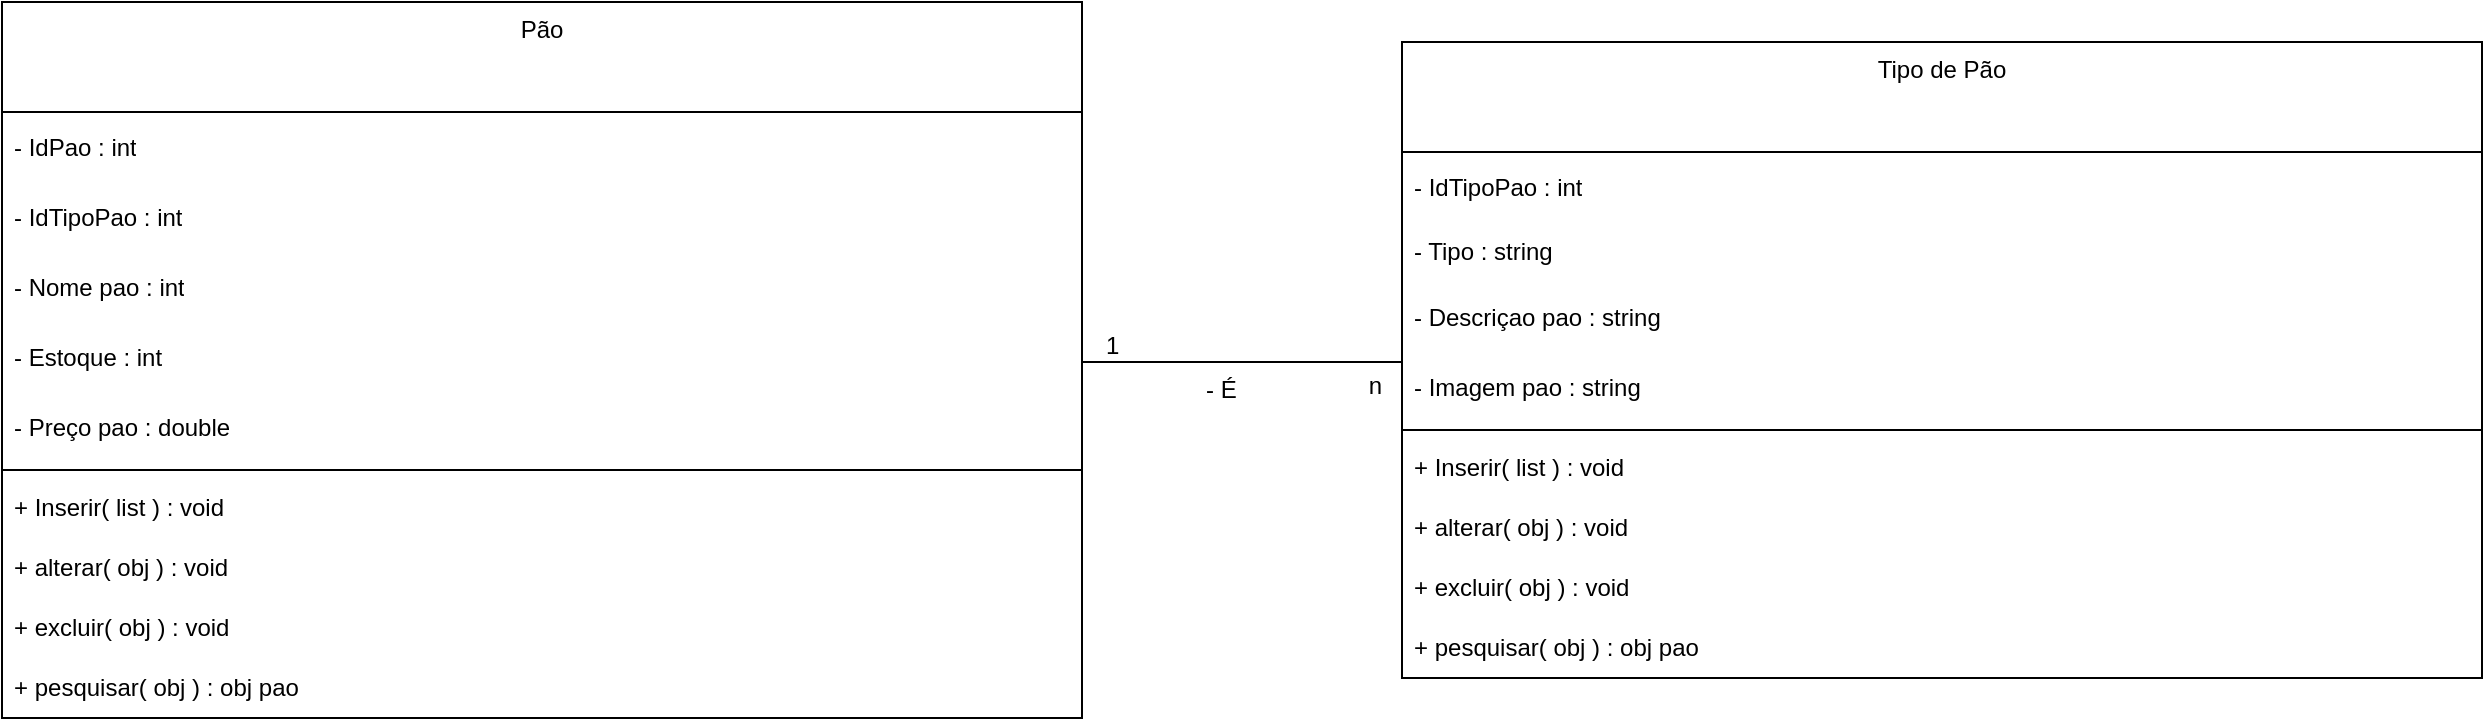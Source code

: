 <mxfile version="21.6.9" type="github">
  <diagram name="Página-1" id="tgWVo5uK4F6GuyLVSYW2">
    <mxGraphModel dx="1434" dy="910" grid="1" gridSize="10" guides="1" tooltips="1" connect="1" arrows="1" fold="1" page="1" pageScale="1" pageWidth="1920" pageHeight="1200" math="0" shadow="0">
      <root>
        <mxCell id="0" />
        <mxCell id="1" parent="0" />
        <mxCell id="wqTiMcuJJPnzFnuZAznY-1" value="Pão" style="swimlane;fontStyle=0;align=center;verticalAlign=top;childLayout=stackLayout;horizontal=1;startSize=55;horizontalStack=0;resizeParent=1;resizeParentMax=0;resizeLast=0;collapsible=0;marginBottom=0;html=1;whiteSpace=wrap;" parent="1" vertex="1">
          <mxGeometry x="40" y="10" width="540" height="358" as="geometry" />
        </mxCell>
        <mxCell id="wqTiMcuJJPnzFnuZAznY-23" value="- IdPao : int" style="text;html=1;strokeColor=none;fillColor=none;align=left;verticalAlign=middle;spacingLeft=4;spacingRight=4;overflow=hidden;rotatable=0;points=[[0,0.5],[1,0.5]];portConstraint=eastwest;whiteSpace=wrap;" parent="wqTiMcuJJPnzFnuZAznY-1" vertex="1">
          <mxGeometry y="55" width="540" height="35" as="geometry" />
        </mxCell>
        <mxCell id="wqTiMcuJJPnzFnuZAznY-11" value="- IdTipoPao : int" style="text;html=1;strokeColor=none;fillColor=none;align=left;verticalAlign=middle;spacingLeft=4;spacingRight=4;overflow=hidden;rotatable=0;points=[[0,0.5],[1,0.5]];portConstraint=eastwest;whiteSpace=wrap;" parent="wqTiMcuJJPnzFnuZAznY-1" vertex="1">
          <mxGeometry y="90" width="540" height="35" as="geometry" />
        </mxCell>
        <mxCell id="ot_1vHmXHA6oFnF6188Q-32" value="- Nome pao : int" style="text;html=1;strokeColor=none;fillColor=none;align=left;verticalAlign=middle;spacingLeft=4;spacingRight=4;overflow=hidden;rotatable=0;points=[[0,0.5],[1,0.5]];portConstraint=eastwest;whiteSpace=wrap;" parent="wqTiMcuJJPnzFnuZAznY-1" vertex="1">
          <mxGeometry y="125" width="540" height="35" as="geometry" />
        </mxCell>
        <mxCell id="wqTiMcuJJPnzFnuZAznY-24" value="- Estoque : int" style="text;html=1;strokeColor=none;fillColor=none;align=left;verticalAlign=middle;spacingLeft=4;spacingRight=4;overflow=hidden;rotatable=0;points=[[0,0.5],[1,0.5]];portConstraint=eastwest;whiteSpace=wrap;" parent="wqTiMcuJJPnzFnuZAznY-1" vertex="1">
          <mxGeometry y="160" width="540" height="35" as="geometry" />
        </mxCell>
        <mxCell id="ot_1vHmXHA6oFnF6188Q-12" value="- Preço pao : double" style="text;html=1;strokeColor=none;fillColor=none;align=left;verticalAlign=middle;spacingLeft=4;spacingRight=4;overflow=hidden;rotatable=0;points=[[0,0.5],[1,0.5]];portConstraint=eastwest;whiteSpace=wrap;" parent="wqTiMcuJJPnzFnuZAznY-1" vertex="1">
          <mxGeometry y="195" width="540" height="35" as="geometry" />
        </mxCell>
        <mxCell id="wqTiMcuJJPnzFnuZAznY-6" value="" style="line;strokeWidth=1;fillColor=none;align=left;verticalAlign=middle;spacingTop=-1;spacingLeft=3;spacingRight=3;rotatable=0;labelPosition=right;points=[];portConstraint=eastwest;" parent="wqTiMcuJJPnzFnuZAznY-1" vertex="1">
          <mxGeometry y="230" width="540" height="8" as="geometry" />
        </mxCell>
        <mxCell id="wqTiMcuJJPnzFnuZAznY-22" value="+ Inserir( list ) : void" style="text;html=1;strokeColor=none;fillColor=none;align=left;verticalAlign=middle;spacingLeft=4;spacingRight=4;overflow=hidden;rotatable=0;points=[[0,0.5],[1,0.5]];portConstraint=eastwest;whiteSpace=wrap;" parent="wqTiMcuJJPnzFnuZAznY-1" vertex="1">
          <mxGeometry y="238" width="540" height="30" as="geometry" />
        </mxCell>
        <mxCell id="wqTiMcuJJPnzFnuZAznY-14" value="+ alterar( obj ) : void" style="text;html=1;strokeColor=none;fillColor=none;align=left;verticalAlign=middle;spacingLeft=4;spacingRight=4;overflow=hidden;rotatable=0;points=[[0,0.5],[1,0.5]];portConstraint=eastwest;whiteSpace=wrap;" parent="wqTiMcuJJPnzFnuZAznY-1" vertex="1">
          <mxGeometry y="268" width="540" height="30" as="geometry" />
        </mxCell>
        <mxCell id="wqTiMcuJJPnzFnuZAznY-15" value="+ excluir( obj ) : void" style="text;html=1;strokeColor=none;fillColor=none;align=left;verticalAlign=middle;spacingLeft=4;spacingRight=4;overflow=hidden;rotatable=0;points=[[0,0.5],[1,0.5]];portConstraint=eastwest;whiteSpace=wrap;" parent="wqTiMcuJJPnzFnuZAznY-1" vertex="1">
          <mxGeometry y="298" width="540" height="30" as="geometry" />
        </mxCell>
        <mxCell id="wqTiMcuJJPnzFnuZAznY-16" value="+ pesquisar( obj ) : obj pao" style="text;html=1;strokeColor=none;fillColor=none;align=left;verticalAlign=middle;spacingLeft=4;spacingRight=4;overflow=hidden;rotatable=0;points=[[0,0.5],[1,0.5]];portConstraint=eastwest;whiteSpace=wrap;" parent="wqTiMcuJJPnzFnuZAznY-1" vertex="1">
          <mxGeometry y="328" width="540" height="30" as="geometry" />
        </mxCell>
        <mxCell id="ot_1vHmXHA6oFnF6188Q-15" value="Tipo de Pão" style="swimlane;fontStyle=0;align=center;verticalAlign=top;childLayout=stackLayout;horizontal=1;startSize=55;horizontalStack=0;resizeParent=1;resizeParentMax=0;resizeLast=0;collapsible=0;marginBottom=0;html=1;whiteSpace=wrap;" parent="1" vertex="1">
          <mxGeometry x="740" y="30" width="540" height="318" as="geometry" />
        </mxCell>
        <mxCell id="ot_1vHmXHA6oFnF6188Q-16" value="- IdTipoPao : int" style="text;html=1;strokeColor=none;fillColor=none;align=left;verticalAlign=middle;spacingLeft=4;spacingRight=4;overflow=hidden;rotatable=0;points=[[0,0.5],[1,0.5]];portConstraint=eastwest;whiteSpace=wrap;" parent="ot_1vHmXHA6oFnF6188Q-15" vertex="1">
          <mxGeometry y="55" width="540" height="35" as="geometry" />
        </mxCell>
        <mxCell id="ot_1vHmXHA6oFnF6188Q-17" value="- Tipo : string" style="text;html=1;strokeColor=none;fillColor=none;align=left;verticalAlign=middle;spacingLeft=4;spacingRight=4;overflow=hidden;rotatable=0;points=[[0,0.5],[1,0.5]];portConstraint=eastwest;whiteSpace=wrap;" parent="ot_1vHmXHA6oFnF6188Q-15" vertex="1">
          <mxGeometry y="90" width="540" height="30" as="geometry" />
        </mxCell>
        <mxCell id="ot_1vHmXHA6oFnF6188Q-20" value="- Descriçao pao : string" style="text;html=1;strokeColor=none;fillColor=none;align=left;verticalAlign=middle;spacingLeft=4;spacingRight=4;overflow=hidden;rotatable=0;points=[[0,0.5],[1,0.5]];portConstraint=eastwest;whiteSpace=wrap;" parent="ot_1vHmXHA6oFnF6188Q-15" vertex="1">
          <mxGeometry y="120" width="540" height="35" as="geometry" />
        </mxCell>
        <mxCell id="ot_1vHmXHA6oFnF6188Q-22" value="- Imagem pao : string" style="text;html=1;strokeColor=none;fillColor=none;align=left;verticalAlign=middle;spacingLeft=4;spacingRight=4;overflow=hidden;rotatable=0;points=[[0,0.5],[1,0.5]];portConstraint=eastwest;whiteSpace=wrap;" parent="ot_1vHmXHA6oFnF6188Q-15" vertex="1">
          <mxGeometry y="155" width="540" height="35" as="geometry" />
        </mxCell>
        <mxCell id="ot_1vHmXHA6oFnF6188Q-23" value="" style="line;strokeWidth=1;fillColor=none;align=left;verticalAlign=middle;spacingTop=-1;spacingLeft=3;spacingRight=3;rotatable=0;labelPosition=right;points=[];portConstraint=eastwest;" parent="ot_1vHmXHA6oFnF6188Q-15" vertex="1">
          <mxGeometry y="190" width="540" height="8" as="geometry" />
        </mxCell>
        <mxCell id="ot_1vHmXHA6oFnF6188Q-24" value="+ Inserir( list ) : void" style="text;html=1;strokeColor=none;fillColor=none;align=left;verticalAlign=middle;spacingLeft=4;spacingRight=4;overflow=hidden;rotatable=0;points=[[0,0.5],[1,0.5]];portConstraint=eastwest;whiteSpace=wrap;" parent="ot_1vHmXHA6oFnF6188Q-15" vertex="1">
          <mxGeometry y="198" width="540" height="30" as="geometry" />
        </mxCell>
        <mxCell id="ot_1vHmXHA6oFnF6188Q-25" value="+ alterar( obj ) : void" style="text;html=1;strokeColor=none;fillColor=none;align=left;verticalAlign=middle;spacingLeft=4;spacingRight=4;overflow=hidden;rotatable=0;points=[[0,0.5],[1,0.5]];portConstraint=eastwest;whiteSpace=wrap;" parent="ot_1vHmXHA6oFnF6188Q-15" vertex="1">
          <mxGeometry y="228" width="540" height="30" as="geometry" />
        </mxCell>
        <mxCell id="ot_1vHmXHA6oFnF6188Q-26" value="+ excluir( obj ) : void" style="text;html=1;strokeColor=none;fillColor=none;align=left;verticalAlign=middle;spacingLeft=4;spacingRight=4;overflow=hidden;rotatable=0;points=[[0,0.5],[1,0.5]];portConstraint=eastwest;whiteSpace=wrap;" parent="ot_1vHmXHA6oFnF6188Q-15" vertex="1">
          <mxGeometry y="258" width="540" height="30" as="geometry" />
        </mxCell>
        <mxCell id="ot_1vHmXHA6oFnF6188Q-27" value="+ pesquisar( obj ) : obj pao" style="text;html=1;strokeColor=none;fillColor=none;align=left;verticalAlign=middle;spacingLeft=4;spacingRight=4;overflow=hidden;rotatable=0;points=[[0,0.5],[1,0.5]];portConstraint=eastwest;whiteSpace=wrap;" parent="ot_1vHmXHA6oFnF6188Q-15" vertex="1">
          <mxGeometry y="288" width="540" height="30" as="geometry" />
        </mxCell>
        <mxCell id="ot_1vHmXHA6oFnF6188Q-28" value="" style="endArrow=none;html=1;rounded=0;align=center;verticalAlign=top;endFill=0;labelBackgroundColor=none;" parent="1" edge="1">
          <mxGeometry relative="1" as="geometry">
            <mxPoint x="580" y="190" as="sourcePoint" />
            <mxPoint x="740" y="190" as="targetPoint" />
          </mxGeometry>
        </mxCell>
        <mxCell id="ot_1vHmXHA6oFnF6188Q-29" value="1" style="resizable=0;html=1;align=left;verticalAlign=bottom;labelBackgroundColor=none;" parent="ot_1vHmXHA6oFnF6188Q-28" connectable="0" vertex="1">
          <mxGeometry x="-1" relative="1" as="geometry">
            <mxPoint x="10" as="offset" />
          </mxGeometry>
        </mxCell>
        <mxCell id="ot_1vHmXHA6oFnF6188Q-30" value="- É" style="resizable=0;html=1;align=left;verticalAlign=top;labelBackgroundColor=none;" parent="ot_1vHmXHA6oFnF6188Q-28" connectable="0" vertex="1">
          <mxGeometry x="-1" relative="1" as="geometry">
            <mxPoint x="60" as="offset" />
          </mxGeometry>
        </mxCell>
        <mxCell id="ot_1vHmXHA6oFnF6188Q-31" value="n" style="resizable=0;html=1;align=right;verticalAlign=bottom;labelBackgroundColor=none;" parent="ot_1vHmXHA6oFnF6188Q-28" connectable="0" vertex="1">
          <mxGeometry x="1" relative="1" as="geometry">
            <mxPoint x="-10" y="20" as="offset" />
          </mxGeometry>
        </mxCell>
      </root>
    </mxGraphModel>
  </diagram>
</mxfile>
